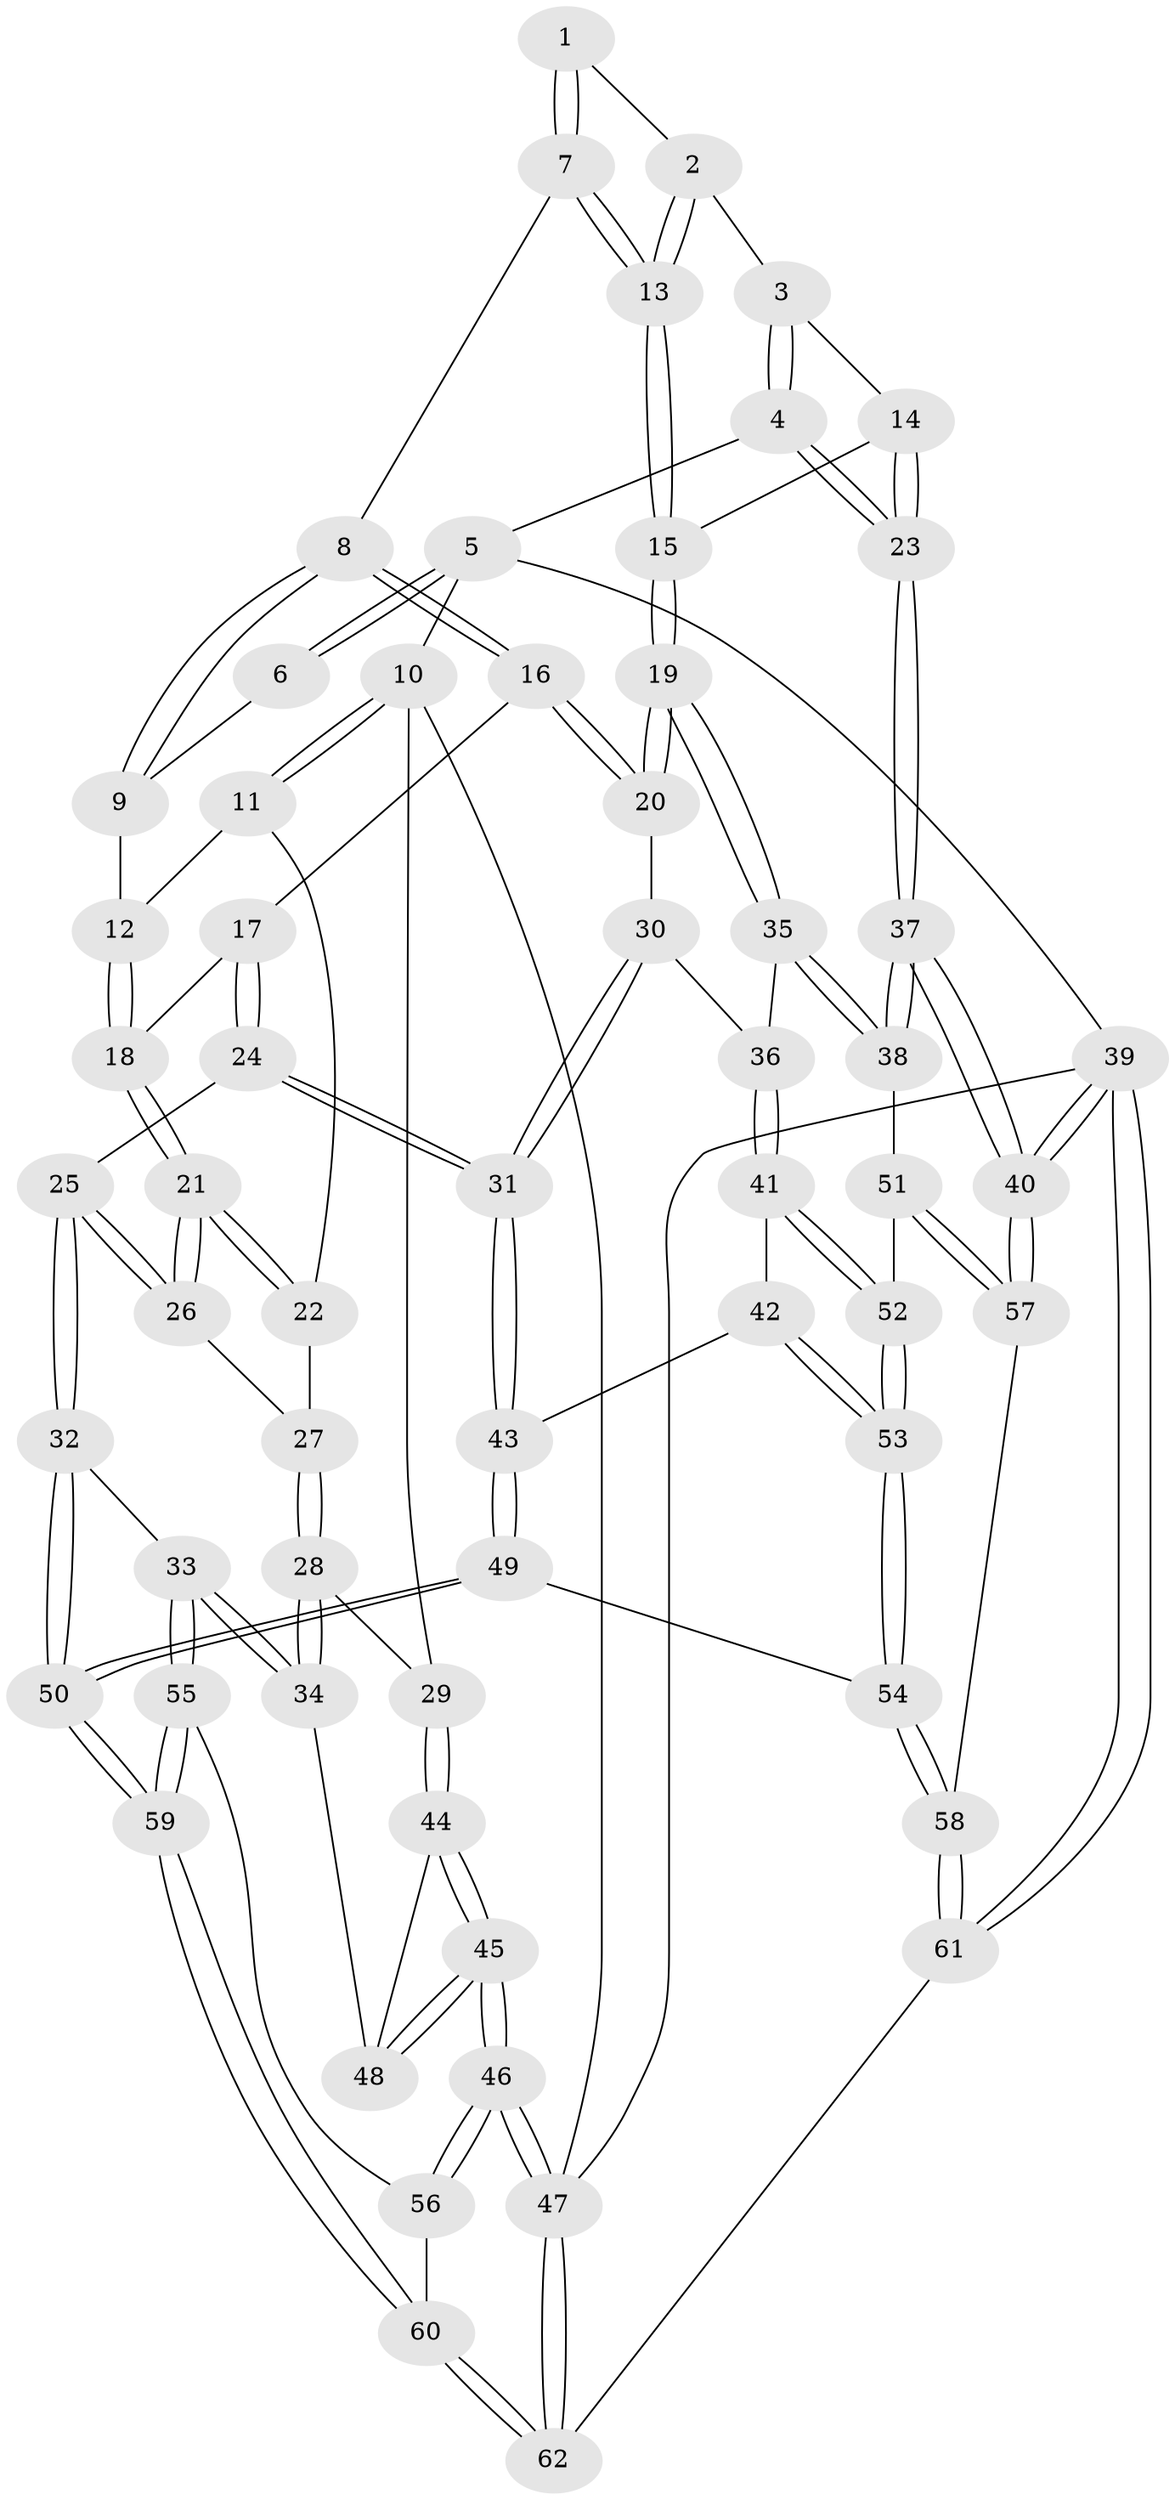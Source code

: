 // Generated by graph-tools (version 1.1) at 2025/03/03/09/25 03:03:27]
// undirected, 62 vertices, 152 edges
graph export_dot {
graph [start="1"]
  node [color=gray90,style=filled];
  1 [pos="+0.8521506439627891+0.020787824515288836"];
  2 [pos="+0.8844749064174535+0.08912235811355976"];
  3 [pos="+0.9223919915744401+0.09679091156165885"];
  4 [pos="+1+0"];
  5 [pos="+1+0"];
  6 [pos="+0.7795679417138899+0"];
  7 [pos="+0.7657666528409657+0.14534386973154031"];
  8 [pos="+0.6952165060655925+0.12723209563857674"];
  9 [pos="+0.5887538078052005+0"];
  10 [pos="+0+0"];
  11 [pos="+0.08972189166512112+0"];
  12 [pos="+0.46627664343216507+0"];
  13 [pos="+0.8484265119237958+0.19976644951577685"];
  14 [pos="+0.9919624291890116+0.1698806690270734"];
  15 [pos="+0.8660651309064641+0.2828440709298931"];
  16 [pos="+0.6697131429128753+0.228974127536121"];
  17 [pos="+0.5846157471394299+0.21505947762140837"];
  18 [pos="+0.47038691430369134+0.09315942066303208"];
  19 [pos="+0.8657170051071869+0.28517054919384843"];
  20 [pos="+0.695261136084904+0.27903040369819304"];
  21 [pos="+0.4127003542583348+0.24277977477757226"];
  22 [pos="+0.1865719549717403+0.14266610499329685"];
  23 [pos="+1+0.12189624313523197"];
  24 [pos="+0.4920444855964569+0.36989190814677136"];
  25 [pos="+0.4232672661587433+0.364446146469178"];
  26 [pos="+0.4124243260943329+0.2804524772896313"];
  27 [pos="+0.1810668953801472+0.2250374427613968"];
  28 [pos="+0.16519968467980548+0.3010140086738724"];
  29 [pos="+0+0.26596689690221975"];
  30 [pos="+0.6676831017961937+0.3266294875548339"];
  31 [pos="+0.5954432955845725+0.40918227712142374"];
  32 [pos="+0.41741997771972883+0.36971780295641654"];
  33 [pos="+0.2501949010400701+0.4579597031999741"];
  34 [pos="+0.21509332955480445+0.4353181998511617"];
  35 [pos="+0.9146321017560352+0.37464907412784737"];
  36 [pos="+0.796987520348473+0.42831639445436964"];
  37 [pos="+1+0.46028206729012255"];
  38 [pos="+0.9875931956284515+0.4247135805277391"];
  39 [pos="+1+1"];
  40 [pos="+1+0.8650253184831149"];
  41 [pos="+0.7406689194581655+0.47147652702363463"];
  42 [pos="+0.7190043367249819+0.4814431408291464"];
  43 [pos="+0.6038819282920859+0.42612501754405174"];
  44 [pos="+0+0.33257564599799117"];
  45 [pos="+0+0.6033729763803979"];
  46 [pos="+0+0.9472926759255349"];
  47 [pos="+0+1"];
  48 [pos="+0.20702399167431024+0.43705346398846867"];
  49 [pos="+0.539424347758016+0.6980093701591085"];
  50 [pos="+0.5308597336041535+0.7054730914806343"];
  51 [pos="+0.8877646705557056+0.5464987687785642"];
  52 [pos="+0.8491260004398741+0.5568976816449104"];
  53 [pos="+0.7294969166235311+0.6271389058214775"];
  54 [pos="+0.7243199086734898+0.6391678662132148"];
  55 [pos="+0.26637573703918216+0.5847373682150083"];
  56 [pos="+0.15392076638240018+0.7255831898698526"];
  57 [pos="+0.9037327232821287+0.7679205606363065"];
  58 [pos="+0.8792914761703797+0.771003206585112"];
  59 [pos="+0.5210486239498858+0.7182256230361853"];
  60 [pos="+0.5157752368298274+0.9778381490052138"];
  61 [pos="+0.6249725550157819+1"];
  62 [pos="+0.5158183048323133+0.9780307433792041"];
  1 -- 2;
  1 -- 7;
  1 -- 7;
  2 -- 3;
  2 -- 13;
  2 -- 13;
  3 -- 4;
  3 -- 4;
  3 -- 14;
  4 -- 5;
  4 -- 23;
  4 -- 23;
  5 -- 6;
  5 -- 6;
  5 -- 10;
  5 -- 39;
  6 -- 9;
  7 -- 8;
  7 -- 13;
  7 -- 13;
  8 -- 9;
  8 -- 9;
  8 -- 16;
  8 -- 16;
  9 -- 12;
  10 -- 11;
  10 -- 11;
  10 -- 29;
  10 -- 47;
  11 -- 12;
  11 -- 22;
  12 -- 18;
  12 -- 18;
  13 -- 15;
  13 -- 15;
  14 -- 15;
  14 -- 23;
  14 -- 23;
  15 -- 19;
  15 -- 19;
  16 -- 17;
  16 -- 20;
  16 -- 20;
  17 -- 18;
  17 -- 24;
  17 -- 24;
  18 -- 21;
  18 -- 21;
  19 -- 20;
  19 -- 20;
  19 -- 35;
  19 -- 35;
  20 -- 30;
  21 -- 22;
  21 -- 22;
  21 -- 26;
  21 -- 26;
  22 -- 27;
  23 -- 37;
  23 -- 37;
  24 -- 25;
  24 -- 31;
  24 -- 31;
  25 -- 26;
  25 -- 26;
  25 -- 32;
  25 -- 32;
  26 -- 27;
  27 -- 28;
  27 -- 28;
  28 -- 29;
  28 -- 34;
  28 -- 34;
  29 -- 44;
  29 -- 44;
  30 -- 31;
  30 -- 31;
  30 -- 36;
  31 -- 43;
  31 -- 43;
  32 -- 33;
  32 -- 50;
  32 -- 50;
  33 -- 34;
  33 -- 34;
  33 -- 55;
  33 -- 55;
  34 -- 48;
  35 -- 36;
  35 -- 38;
  35 -- 38;
  36 -- 41;
  36 -- 41;
  37 -- 38;
  37 -- 38;
  37 -- 40;
  37 -- 40;
  38 -- 51;
  39 -- 40;
  39 -- 40;
  39 -- 61;
  39 -- 61;
  39 -- 47;
  40 -- 57;
  40 -- 57;
  41 -- 42;
  41 -- 52;
  41 -- 52;
  42 -- 43;
  42 -- 53;
  42 -- 53;
  43 -- 49;
  43 -- 49;
  44 -- 45;
  44 -- 45;
  44 -- 48;
  45 -- 46;
  45 -- 46;
  45 -- 48;
  45 -- 48;
  46 -- 47;
  46 -- 47;
  46 -- 56;
  46 -- 56;
  47 -- 62;
  47 -- 62;
  49 -- 50;
  49 -- 50;
  49 -- 54;
  50 -- 59;
  50 -- 59;
  51 -- 52;
  51 -- 57;
  51 -- 57;
  52 -- 53;
  52 -- 53;
  53 -- 54;
  53 -- 54;
  54 -- 58;
  54 -- 58;
  55 -- 56;
  55 -- 59;
  55 -- 59;
  56 -- 60;
  57 -- 58;
  58 -- 61;
  58 -- 61;
  59 -- 60;
  59 -- 60;
  60 -- 62;
  60 -- 62;
  61 -- 62;
}
